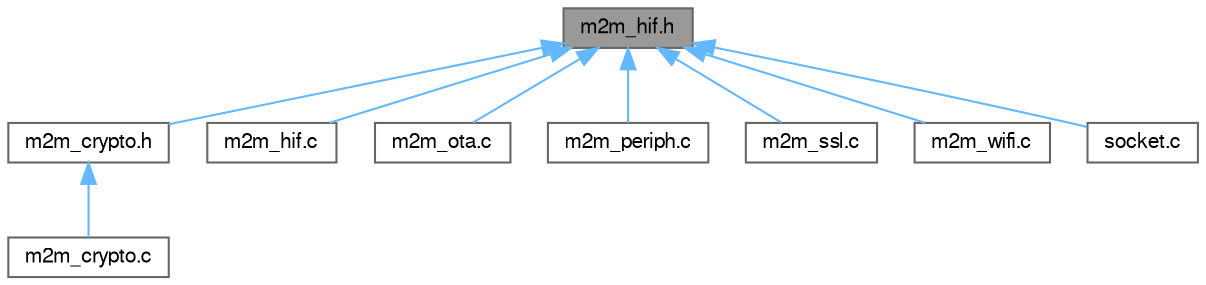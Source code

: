 digraph "m2m_hif.h"
{
 // LATEX_PDF_SIZE
  bgcolor="transparent";
  edge [fontname=FreeSans,fontsize=10,labelfontname=FreeSans,labelfontsize=10];
  node [fontname=FreeSans,fontsize=10,shape=box,height=0.2,width=0.4];
  Node1 [label="m2m_hif.h",height=0.2,width=0.4,color="gray40", fillcolor="grey60", style="filled", fontcolor="black",tooltip="This module contains M2M host interface APIs implementation."];
  Node1 -> Node2 [dir="back",color="steelblue1",style="solid"];
  Node2 [label="m2m_crypto.h",height=0.2,width=0.4,color="grey40", fillcolor="white", style="filled",URL="$m2m__crypto_8h.html",tooltip="WINC Crypto Application Interface."];
  Node2 -> Node3 [dir="back",color="steelblue1",style="solid"];
  Node3 [label="m2m_crypto.c",height=0.2,width=0.4,color="grey40", fillcolor="white", style="filled",URL="$m2m__crypto_8c.html",tooltip="WINC Crypto module."];
  Node1 -> Node4 [dir="back",color="steelblue1",style="solid"];
  Node4 [label="m2m_hif.c",height=0.2,width=0.4,color="grey40", fillcolor="white", style="filled",URL="$m2m__hif_8c.html",tooltip="This module contains M2M host interface APIs implementation."];
  Node1 -> Node5 [dir="back",color="steelblue1",style="solid"];
  Node5 [label="m2m_ota.c",height=0.2,width=0.4,color="grey40", fillcolor="white", style="filled",URL="$m2m__ota_8c.html",tooltip="NMC1500 IoT OTA Interface."];
  Node1 -> Node6 [dir="back",color="steelblue1",style="solid"];
  Node6 [label="m2m_periph.c",height=0.2,width=0.4,color="grey40", fillcolor="white", style="filled",URL="$m2m__periph_8c.html",tooltip="NMC1500 Peripherials Application Interface."];
  Node1 -> Node7 [dir="back",color="steelblue1",style="solid"];
  Node7 [label="m2m_ssl.c",height=0.2,width=0.4,color="grey40", fillcolor="white", style="filled",URL="$m2m__ssl_8c.html",tooltip="This module contains M2M Wi-Fi SSL APIs implementation."];
  Node1 -> Node8 [dir="back",color="steelblue1",style="solid"];
  Node8 [label="m2m_wifi.c",height=0.2,width=0.4,color="grey40", fillcolor="white", style="filled",URL="$m2m__wifi_8c.html",tooltip="This module contains M2M Wi-Fi APIs implementation."];
  Node1 -> Node9 [dir="back",color="steelblue1",style="solid"];
  Node9 [label="socket.c",height=0.2,width=0.4,color="grey40", fillcolor="white", style="filled",URL="$socket_8c.html",tooltip="BSD compatible socket interface."];
}
